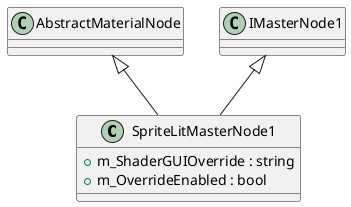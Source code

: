 @startuml
class SpriteLitMasterNode1 {
    + m_ShaderGUIOverride : string
    + m_OverrideEnabled : bool
}
AbstractMaterialNode <|-- SpriteLitMasterNode1
IMasterNode1 <|-- SpriteLitMasterNode1
@enduml
